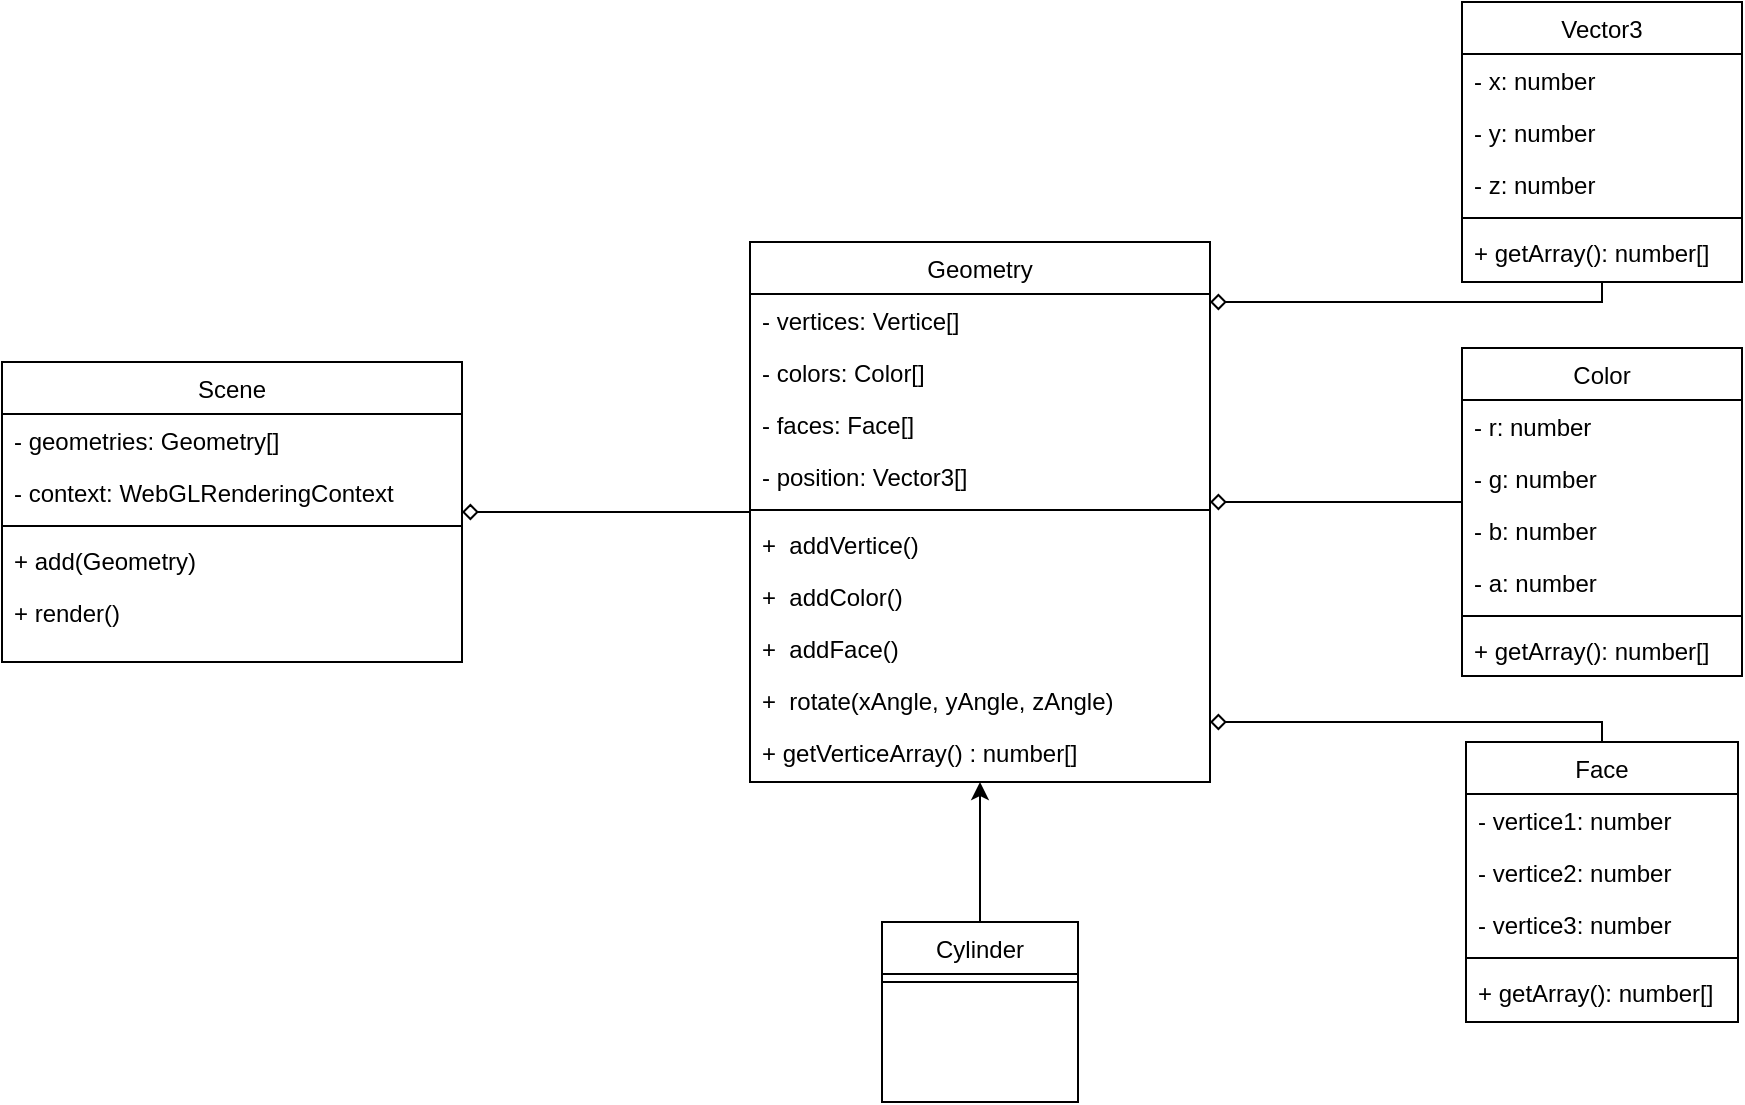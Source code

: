 <mxfile version="14.5.1" type="device"><diagram id="C5RBs43oDa-KdzZeNtuy" name="Page-1"><mxGraphModel dx="1515" dy="1337" grid="1" gridSize="10" guides="1" tooltips="1" connect="1" arrows="1" fold="1" page="1" pageScale="1" pageWidth="827" pageHeight="1169" math="0" shadow="0"><root><mxCell id="WIyWlLk6GJQsqaUBKTNV-0"/><mxCell id="WIyWlLk6GJQsqaUBKTNV-1" parent="WIyWlLk6GJQsqaUBKTNV-0"/><mxCell id="QoAIZ17yCwbEm80Dmgpj-9" style="edgeStyle=orthogonalEdgeStyle;rounded=0;orthogonalLoop=1;jettySize=auto;html=1;endArrow=none;endFill=0;startArrow=diamond;startFill=0;" parent="WIyWlLk6GJQsqaUBKTNV-1" source="zkfFHV4jXpPFQw0GAbJ--17" target="QoAIZ17yCwbEm80Dmgpj-0" edge="1"><mxGeometry relative="1" as="geometry"/></mxCell><mxCell id="zkfFHV4jXpPFQw0GAbJ--17" value="Scene" style="swimlane;fontStyle=0;align=center;verticalAlign=top;childLayout=stackLayout;horizontal=1;startSize=26;horizontalStack=0;resizeParent=1;resizeLast=0;collapsible=1;marginBottom=0;rounded=0;shadow=0;strokeWidth=1;" parent="WIyWlLk6GJQsqaUBKTNV-1" vertex="1"><mxGeometry x="40" y="200" width="230" height="150" as="geometry"><mxRectangle x="550" y="140" width="160" height="26" as="alternateBounds"/></mxGeometry></mxCell><mxCell id="zkfFHV4jXpPFQw0GAbJ--18" value="- geometries: Geometry[]" style="text;align=left;verticalAlign=top;spacingLeft=4;spacingRight=4;overflow=hidden;rotatable=0;points=[[0,0.5],[1,0.5]];portConstraint=eastwest;" parent="zkfFHV4jXpPFQw0GAbJ--17" vertex="1"><mxGeometry y="26" width="230" height="26" as="geometry"/></mxCell><mxCell id="zkfFHV4jXpPFQw0GAbJ--19" value="- context: WebGLRenderingContext" style="text;align=left;verticalAlign=top;spacingLeft=4;spacingRight=4;overflow=hidden;rotatable=0;points=[[0,0.5],[1,0.5]];portConstraint=eastwest;rounded=0;shadow=0;html=0;" parent="zkfFHV4jXpPFQw0GAbJ--17" vertex="1"><mxGeometry y="52" width="230" height="26" as="geometry"/></mxCell><mxCell id="zkfFHV4jXpPFQw0GAbJ--23" value="" style="line;html=1;strokeWidth=1;align=left;verticalAlign=middle;spacingTop=-1;spacingLeft=3;spacingRight=3;rotatable=0;labelPosition=right;points=[];portConstraint=eastwest;" parent="zkfFHV4jXpPFQw0GAbJ--17" vertex="1"><mxGeometry y="78" width="230" height="8" as="geometry"/></mxCell><mxCell id="zkfFHV4jXpPFQw0GAbJ--24" value="+ add(Geometry)" style="text;align=left;verticalAlign=top;spacingLeft=4;spacingRight=4;overflow=hidden;rotatable=0;points=[[0,0.5],[1,0.5]];portConstraint=eastwest;" parent="zkfFHV4jXpPFQw0GAbJ--17" vertex="1"><mxGeometry y="86" width="230" height="26" as="geometry"/></mxCell><mxCell id="zkfFHV4jXpPFQw0GAbJ--25" value="+ render()" style="text;align=left;verticalAlign=top;spacingLeft=4;spacingRight=4;overflow=hidden;rotatable=0;points=[[0,0.5],[1,0.5]];portConstraint=eastwest;" parent="zkfFHV4jXpPFQw0GAbJ--17" vertex="1"><mxGeometry y="112" width="230" height="26" as="geometry"/></mxCell><mxCell id="QoAIZ17yCwbEm80Dmgpj-19" style="edgeStyle=orthogonalEdgeStyle;rounded=0;orthogonalLoop=1;jettySize=auto;html=1;startArrow=diamond;startFill=0;endArrow=none;endFill=0;" parent="WIyWlLk6GJQsqaUBKTNV-1" source="QoAIZ17yCwbEm80Dmgpj-0" target="QoAIZ17yCwbEm80Dmgpj-10" edge="1"><mxGeometry relative="1" as="geometry"><Array as="points"><mxPoint x="840" y="170"/></Array></mxGeometry></mxCell><mxCell id="QoAIZ17yCwbEm80Dmgpj-29" style="edgeStyle=orthogonalEdgeStyle;rounded=0;orthogonalLoop=1;jettySize=auto;html=1;startArrow=diamond;startFill=0;endArrow=none;endFill=0;" parent="WIyWlLk6GJQsqaUBKTNV-1" source="QoAIZ17yCwbEm80Dmgpj-0" target="QoAIZ17yCwbEm80Dmgpj-20" edge="1"><mxGeometry relative="1" as="geometry"><Array as="points"><mxPoint x="750" y="270"/><mxPoint x="750" y="270"/></Array></mxGeometry></mxCell><mxCell id="lqZKgRdxbvoNd-qfyxMr-5" style="edgeStyle=orthogonalEdgeStyle;rounded=0;orthogonalLoop=1;jettySize=auto;html=1;endArrow=none;endFill=0;startArrow=diamond;startFill=0;" parent="WIyWlLk6GJQsqaUBKTNV-1" source="QoAIZ17yCwbEm80Dmgpj-0" target="lqZKgRdxbvoNd-qfyxMr-0" edge="1"><mxGeometry relative="1" as="geometry"><Array as="points"><mxPoint x="840" y="380"/></Array></mxGeometry></mxCell><mxCell id="QoAIZ17yCwbEm80Dmgpj-0" value="Geometry" style="swimlane;fontStyle=0;align=center;verticalAlign=top;childLayout=stackLayout;horizontal=1;startSize=26;horizontalStack=0;resizeParent=1;resizeLast=0;collapsible=1;marginBottom=0;rounded=0;shadow=0;strokeWidth=1;" parent="WIyWlLk6GJQsqaUBKTNV-1" vertex="1"><mxGeometry x="414" y="140" width="230" height="270" as="geometry"><mxRectangle x="550" y="140" width="160" height="26" as="alternateBounds"/></mxGeometry></mxCell><mxCell id="QoAIZ17yCwbEm80Dmgpj-1" value="- vertices: Vertice[]" style="text;align=left;verticalAlign=top;spacingLeft=4;spacingRight=4;overflow=hidden;rotatable=0;points=[[0,0.5],[1,0.5]];portConstraint=eastwest;" parent="QoAIZ17yCwbEm80Dmgpj-0" vertex="1"><mxGeometry y="26" width="230" height="26" as="geometry"/></mxCell><mxCell id="QoAIZ17yCwbEm80Dmgpj-2" value="- colors: Color[]" style="text;align=left;verticalAlign=top;spacingLeft=4;spacingRight=4;overflow=hidden;rotatable=0;points=[[0,0.5],[1,0.5]];portConstraint=eastwest;rounded=0;shadow=0;html=0;" parent="QoAIZ17yCwbEm80Dmgpj-0" vertex="1"><mxGeometry y="52" width="230" height="26" as="geometry"/></mxCell><mxCell id="QoAIZ17yCwbEm80Dmgpj-3" value="- faces: Face[]" style="text;align=left;verticalAlign=top;spacingLeft=4;spacingRight=4;overflow=hidden;rotatable=0;points=[[0,0.5],[1,0.5]];portConstraint=eastwest;rounded=0;shadow=0;html=0;" parent="QoAIZ17yCwbEm80Dmgpj-0" vertex="1"><mxGeometry y="78" width="230" height="26" as="geometry"/></mxCell><mxCell id="QoAIZ17yCwbEm80Dmgpj-4" value="- position: Vector3[]" style="text;align=left;verticalAlign=top;spacingLeft=4;spacingRight=4;overflow=hidden;rotatable=0;points=[[0,0.5],[1,0.5]];portConstraint=eastwest;rounded=0;shadow=0;html=0;" parent="QoAIZ17yCwbEm80Dmgpj-0" vertex="1"><mxGeometry y="104" width="230" height="26" as="geometry"/></mxCell><mxCell id="QoAIZ17yCwbEm80Dmgpj-5" value="" style="line;html=1;strokeWidth=1;align=left;verticalAlign=middle;spacingTop=-1;spacingLeft=3;spacingRight=3;rotatable=0;labelPosition=right;points=[];portConstraint=eastwest;" parent="QoAIZ17yCwbEm80Dmgpj-0" vertex="1"><mxGeometry y="130" width="230" height="8" as="geometry"/></mxCell><mxCell id="lqZKgRdxbvoNd-qfyxMr-6" value="+  addVertice()" style="text;align=left;verticalAlign=top;spacingLeft=4;spacingRight=4;overflow=hidden;rotatable=0;points=[[0,0.5],[1,0.5]];portConstraint=eastwest;" parent="QoAIZ17yCwbEm80Dmgpj-0" vertex="1"><mxGeometry y="138" width="230" height="26" as="geometry"/></mxCell><mxCell id="lqZKgRdxbvoNd-qfyxMr-7" value="+  addColor()" style="text;align=left;verticalAlign=top;spacingLeft=4;spacingRight=4;overflow=hidden;rotatable=0;points=[[0,0.5],[1,0.5]];portConstraint=eastwest;" parent="QoAIZ17yCwbEm80Dmgpj-0" vertex="1"><mxGeometry y="164" width="230" height="26" as="geometry"/></mxCell><mxCell id="lqZKgRdxbvoNd-qfyxMr-8" value="+  addFace()" style="text;align=left;verticalAlign=top;spacingLeft=4;spacingRight=4;overflow=hidden;rotatable=0;points=[[0,0.5],[1,0.5]];portConstraint=eastwest;" parent="QoAIZ17yCwbEm80Dmgpj-0" vertex="1"><mxGeometry y="190" width="230" height="26" as="geometry"/></mxCell><mxCell id="lqZKgRdxbvoNd-qfyxMr-18" value="+  rotate(xAngle, yAngle, zAngle)" style="text;align=left;verticalAlign=top;spacingLeft=4;spacingRight=4;overflow=hidden;rotatable=0;points=[[0,0.5],[1,0.5]];portConstraint=eastwest;" parent="QoAIZ17yCwbEm80Dmgpj-0" vertex="1"><mxGeometry y="216" width="230" height="26" as="geometry"/></mxCell><mxCell id="lqZKgRdxbvoNd-qfyxMr-20" value="+ getVerticeArray() : number[]" style="text;align=left;verticalAlign=top;spacingLeft=4;spacingRight=4;overflow=hidden;rotatable=0;points=[[0,0.5],[1,0.5]];portConstraint=eastwest;" parent="QoAIZ17yCwbEm80Dmgpj-0" vertex="1"><mxGeometry y="242" width="230" height="26" as="geometry"/></mxCell><mxCell id="QoAIZ17yCwbEm80Dmgpj-10" value="Vector3" style="swimlane;fontStyle=0;align=center;verticalAlign=top;childLayout=stackLayout;horizontal=1;startSize=26;horizontalStack=0;resizeParent=1;resizeLast=0;collapsible=1;marginBottom=0;rounded=0;shadow=0;strokeWidth=1;" parent="WIyWlLk6GJQsqaUBKTNV-1" vertex="1"><mxGeometry x="770" y="20" width="140" height="140" as="geometry"><mxRectangle x="550" y="140" width="160" height="26" as="alternateBounds"/></mxGeometry></mxCell><mxCell id="QoAIZ17yCwbEm80Dmgpj-11" value="- x: number" style="text;align=left;verticalAlign=top;spacingLeft=4;spacingRight=4;overflow=hidden;rotatable=0;points=[[0,0.5],[1,0.5]];portConstraint=eastwest;" parent="QoAIZ17yCwbEm80Dmgpj-10" vertex="1"><mxGeometry y="26" width="140" height="26" as="geometry"/></mxCell><mxCell id="QoAIZ17yCwbEm80Dmgpj-12" value="- y: number" style="text;align=left;verticalAlign=top;spacingLeft=4;spacingRight=4;overflow=hidden;rotatable=0;points=[[0,0.5],[1,0.5]];portConstraint=eastwest;rounded=0;shadow=0;html=0;" parent="QoAIZ17yCwbEm80Dmgpj-10" vertex="1"><mxGeometry y="52" width="140" height="26" as="geometry"/></mxCell><mxCell id="QoAIZ17yCwbEm80Dmgpj-13" value="- z: number" style="text;align=left;verticalAlign=top;spacingLeft=4;spacingRight=4;overflow=hidden;rotatable=0;points=[[0,0.5],[1,0.5]];portConstraint=eastwest;rounded=0;shadow=0;html=0;" parent="QoAIZ17yCwbEm80Dmgpj-10" vertex="1"><mxGeometry y="78" width="140" height="26" as="geometry"/></mxCell><mxCell id="QoAIZ17yCwbEm80Dmgpj-15" value="" style="line;html=1;strokeWidth=1;align=left;verticalAlign=middle;spacingTop=-1;spacingLeft=3;spacingRight=3;rotatable=0;labelPosition=right;points=[];portConstraint=eastwest;" parent="QoAIZ17yCwbEm80Dmgpj-10" vertex="1"><mxGeometry y="104" width="140" height="8" as="geometry"/></mxCell><mxCell id="-NuXdpI_KDiKAHBvrqFk-2" value="+ getArray(): number[]" style="text;align=left;verticalAlign=top;spacingLeft=4;spacingRight=4;overflow=hidden;rotatable=0;points=[[0,0.5],[1,0.5]];portConstraint=eastwest;rounded=0;shadow=0;html=0;" vertex="1" parent="QoAIZ17yCwbEm80Dmgpj-10"><mxGeometry y="112" width="140" height="26" as="geometry"/></mxCell><mxCell id="QoAIZ17yCwbEm80Dmgpj-20" value="Color" style="swimlane;fontStyle=0;align=center;verticalAlign=top;childLayout=stackLayout;horizontal=1;startSize=26;horizontalStack=0;resizeParent=1;resizeLast=0;collapsible=1;marginBottom=0;rounded=0;shadow=0;strokeWidth=1;" parent="WIyWlLk6GJQsqaUBKTNV-1" vertex="1"><mxGeometry x="770" y="193" width="140" height="164" as="geometry"><mxRectangle x="550" y="140" width="160" height="26" as="alternateBounds"/></mxGeometry></mxCell><mxCell id="QoAIZ17yCwbEm80Dmgpj-21" value="- r: number" style="text;align=left;verticalAlign=top;spacingLeft=4;spacingRight=4;overflow=hidden;rotatable=0;points=[[0,0.5],[1,0.5]];portConstraint=eastwest;" parent="QoAIZ17yCwbEm80Dmgpj-20" vertex="1"><mxGeometry y="26" width="140" height="26" as="geometry"/></mxCell><mxCell id="QoAIZ17yCwbEm80Dmgpj-22" value="- g: number" style="text;align=left;verticalAlign=top;spacingLeft=4;spacingRight=4;overflow=hidden;rotatable=0;points=[[0,0.5],[1,0.5]];portConstraint=eastwest;rounded=0;shadow=0;html=0;" parent="QoAIZ17yCwbEm80Dmgpj-20" vertex="1"><mxGeometry y="52" width="140" height="26" as="geometry"/></mxCell><mxCell id="QoAIZ17yCwbEm80Dmgpj-23" value="- b: number" style="text;align=left;verticalAlign=top;spacingLeft=4;spacingRight=4;overflow=hidden;rotatable=0;points=[[0,0.5],[1,0.5]];portConstraint=eastwest;rounded=0;shadow=0;html=0;" parent="QoAIZ17yCwbEm80Dmgpj-20" vertex="1"><mxGeometry y="78" width="140" height="26" as="geometry"/></mxCell><mxCell id="QoAIZ17yCwbEm80Dmgpj-24" value="- a: number" style="text;align=left;verticalAlign=top;spacingLeft=4;spacingRight=4;overflow=hidden;rotatable=0;points=[[0,0.5],[1,0.5]];portConstraint=eastwest;rounded=0;shadow=0;html=0;" parent="QoAIZ17yCwbEm80Dmgpj-20" vertex="1"><mxGeometry y="104" width="140" height="26" as="geometry"/></mxCell><mxCell id="QoAIZ17yCwbEm80Dmgpj-25" value="" style="line;html=1;strokeWidth=1;align=left;verticalAlign=middle;spacingTop=-1;spacingLeft=3;spacingRight=3;rotatable=0;labelPosition=right;points=[];portConstraint=eastwest;" parent="QoAIZ17yCwbEm80Dmgpj-20" vertex="1"><mxGeometry y="130" width="140" height="8" as="geometry"/></mxCell><mxCell id="-NuXdpI_KDiKAHBvrqFk-3" value="+ getArray(): number[]" style="text;align=left;verticalAlign=top;spacingLeft=4;spacingRight=4;overflow=hidden;rotatable=0;points=[[0,0.5],[1,0.5]];portConstraint=eastwest;rounded=0;shadow=0;html=0;" vertex="1" parent="QoAIZ17yCwbEm80Dmgpj-20"><mxGeometry y="138" width="140" height="26" as="geometry"/></mxCell><mxCell id="lqZKgRdxbvoNd-qfyxMr-0" value="Face" style="swimlane;fontStyle=0;align=center;verticalAlign=top;childLayout=stackLayout;horizontal=1;startSize=26;horizontalStack=0;resizeParent=1;resizeLast=0;collapsible=1;marginBottom=0;rounded=0;shadow=0;strokeWidth=1;" parent="WIyWlLk6GJQsqaUBKTNV-1" vertex="1"><mxGeometry x="772" y="390" width="136" height="140" as="geometry"><mxRectangle x="550" y="140" width="160" height="26" as="alternateBounds"/></mxGeometry></mxCell><mxCell id="lqZKgRdxbvoNd-qfyxMr-1" value="- vertice1: number" style="text;align=left;verticalAlign=top;spacingLeft=4;spacingRight=4;overflow=hidden;rotatable=0;points=[[0,0.5],[1,0.5]];portConstraint=eastwest;" parent="lqZKgRdxbvoNd-qfyxMr-0" vertex="1"><mxGeometry y="26" width="136" height="26" as="geometry"/></mxCell><mxCell id="lqZKgRdxbvoNd-qfyxMr-2" value="- vertice2: number" style="text;align=left;verticalAlign=top;spacingLeft=4;spacingRight=4;overflow=hidden;rotatable=0;points=[[0,0.5],[1,0.5]];portConstraint=eastwest;rounded=0;shadow=0;html=0;" parent="lqZKgRdxbvoNd-qfyxMr-0" vertex="1"><mxGeometry y="52" width="136" height="26" as="geometry"/></mxCell><mxCell id="lqZKgRdxbvoNd-qfyxMr-3" value="- vertice3: number" style="text;align=left;verticalAlign=top;spacingLeft=4;spacingRight=4;overflow=hidden;rotatable=0;points=[[0,0.5],[1,0.5]];portConstraint=eastwest;rounded=0;shadow=0;html=0;" parent="lqZKgRdxbvoNd-qfyxMr-0" vertex="1"><mxGeometry y="78" width="136" height="26" as="geometry"/></mxCell><mxCell id="lqZKgRdxbvoNd-qfyxMr-4" value="" style="line;html=1;strokeWidth=1;align=left;verticalAlign=middle;spacingTop=-1;spacingLeft=3;spacingRight=3;rotatable=0;labelPosition=right;points=[];portConstraint=eastwest;" parent="lqZKgRdxbvoNd-qfyxMr-0" vertex="1"><mxGeometry y="104" width="136" height="8" as="geometry"/></mxCell><mxCell id="-NuXdpI_KDiKAHBvrqFk-4" value="+ getArray(): number[]" style="text;align=left;verticalAlign=top;spacingLeft=4;spacingRight=4;overflow=hidden;rotatable=0;points=[[0,0.5],[1,0.5]];portConstraint=eastwest;rounded=0;shadow=0;html=0;" vertex="1" parent="lqZKgRdxbvoNd-qfyxMr-0"><mxGeometry y="112" width="136" height="26" as="geometry"/></mxCell><mxCell id="-NuXdpI_KDiKAHBvrqFk-16" style="edgeStyle=orthogonalEdgeStyle;rounded=0;orthogonalLoop=1;jettySize=auto;html=1;endArrow=classic;endFill=1;" edge="1" parent="WIyWlLk6GJQsqaUBKTNV-1" source="-NuXdpI_KDiKAHBvrqFk-5" target="QoAIZ17yCwbEm80Dmgpj-0"><mxGeometry relative="1" as="geometry"/></mxCell><mxCell id="-NuXdpI_KDiKAHBvrqFk-5" value="Cylinder" style="swimlane;fontStyle=0;align=center;verticalAlign=top;childLayout=stackLayout;horizontal=1;startSize=26;horizontalStack=0;resizeParent=1;resizeLast=0;collapsible=1;marginBottom=0;rounded=0;shadow=0;strokeWidth=1;" vertex="1" parent="WIyWlLk6GJQsqaUBKTNV-1"><mxGeometry x="480" y="480" width="98" height="90" as="geometry"><mxRectangle x="550" y="140" width="160" height="26" as="alternateBounds"/></mxGeometry></mxCell><mxCell id="-NuXdpI_KDiKAHBvrqFk-10" value="" style="line;html=1;strokeWidth=1;align=left;verticalAlign=middle;spacingTop=-1;spacingLeft=3;spacingRight=3;rotatable=0;labelPosition=right;points=[];portConstraint=eastwest;" vertex="1" parent="-NuXdpI_KDiKAHBvrqFk-5"><mxGeometry y="26" width="98" height="8" as="geometry"/></mxCell></root></mxGraphModel></diagram></mxfile>